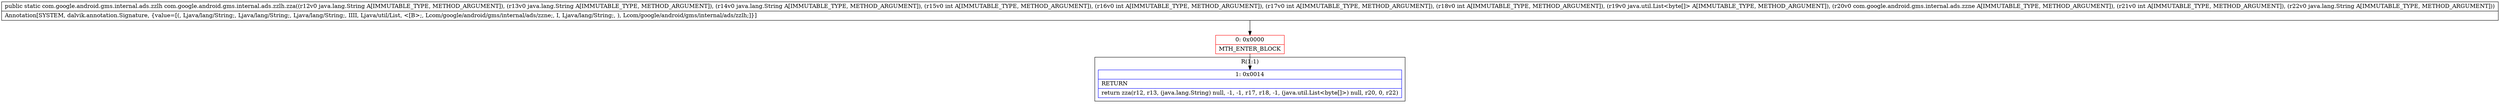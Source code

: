 digraph "CFG forcom.google.android.gms.internal.ads.zzlh.zza(Ljava\/lang\/String;Ljava\/lang\/String;Ljava\/lang\/String;IIIILjava\/util\/List;Lcom\/google\/android\/gms\/internal\/ads\/zzne;ILjava\/lang\/String;)Lcom\/google\/android\/gms\/internal\/ads\/zzlh;" {
subgraph cluster_Region_2116182104 {
label = "R(1:1)";
node [shape=record,color=blue];
Node_1 [shape=record,label="{1\:\ 0x0014|RETURN\l|return zza(r12, r13, (java.lang.String) null, \-1, \-1, r17, r18, \-1, (java.util.List\<byte[]\>) null, r20, 0, r22)\l}"];
}
Node_0 [shape=record,color=red,label="{0\:\ 0x0000|MTH_ENTER_BLOCK\l}"];
MethodNode[shape=record,label="{public static com.google.android.gms.internal.ads.zzlh com.google.android.gms.internal.ads.zzlh.zza((r12v0 java.lang.String A[IMMUTABLE_TYPE, METHOD_ARGUMENT]), (r13v0 java.lang.String A[IMMUTABLE_TYPE, METHOD_ARGUMENT]), (r14v0 java.lang.String A[IMMUTABLE_TYPE, METHOD_ARGUMENT]), (r15v0 int A[IMMUTABLE_TYPE, METHOD_ARGUMENT]), (r16v0 int A[IMMUTABLE_TYPE, METHOD_ARGUMENT]), (r17v0 int A[IMMUTABLE_TYPE, METHOD_ARGUMENT]), (r18v0 int A[IMMUTABLE_TYPE, METHOD_ARGUMENT]), (r19v0 java.util.List\<byte[]\> A[IMMUTABLE_TYPE, METHOD_ARGUMENT]), (r20v0 com.google.android.gms.internal.ads.zzne A[IMMUTABLE_TYPE, METHOD_ARGUMENT]), (r21v0 int A[IMMUTABLE_TYPE, METHOD_ARGUMENT]), (r22v0 java.lang.String A[IMMUTABLE_TYPE, METHOD_ARGUMENT]))  | Annotation[SYSTEM, dalvik.annotation.Signature, \{value=[(, Ljava\/lang\/String;, Ljava\/lang\/String;, Ljava\/lang\/String;, IIII, Ljava\/util\/List, \<[B\>;, Lcom\/google\/android\/gms\/internal\/ads\/zzne;, I, Ljava\/lang\/String;, ), Lcom\/google\/android\/gms\/internal\/ads\/zzlh;]\}]\l}"];
MethodNode -> Node_0;
Node_0 -> Node_1;
}

